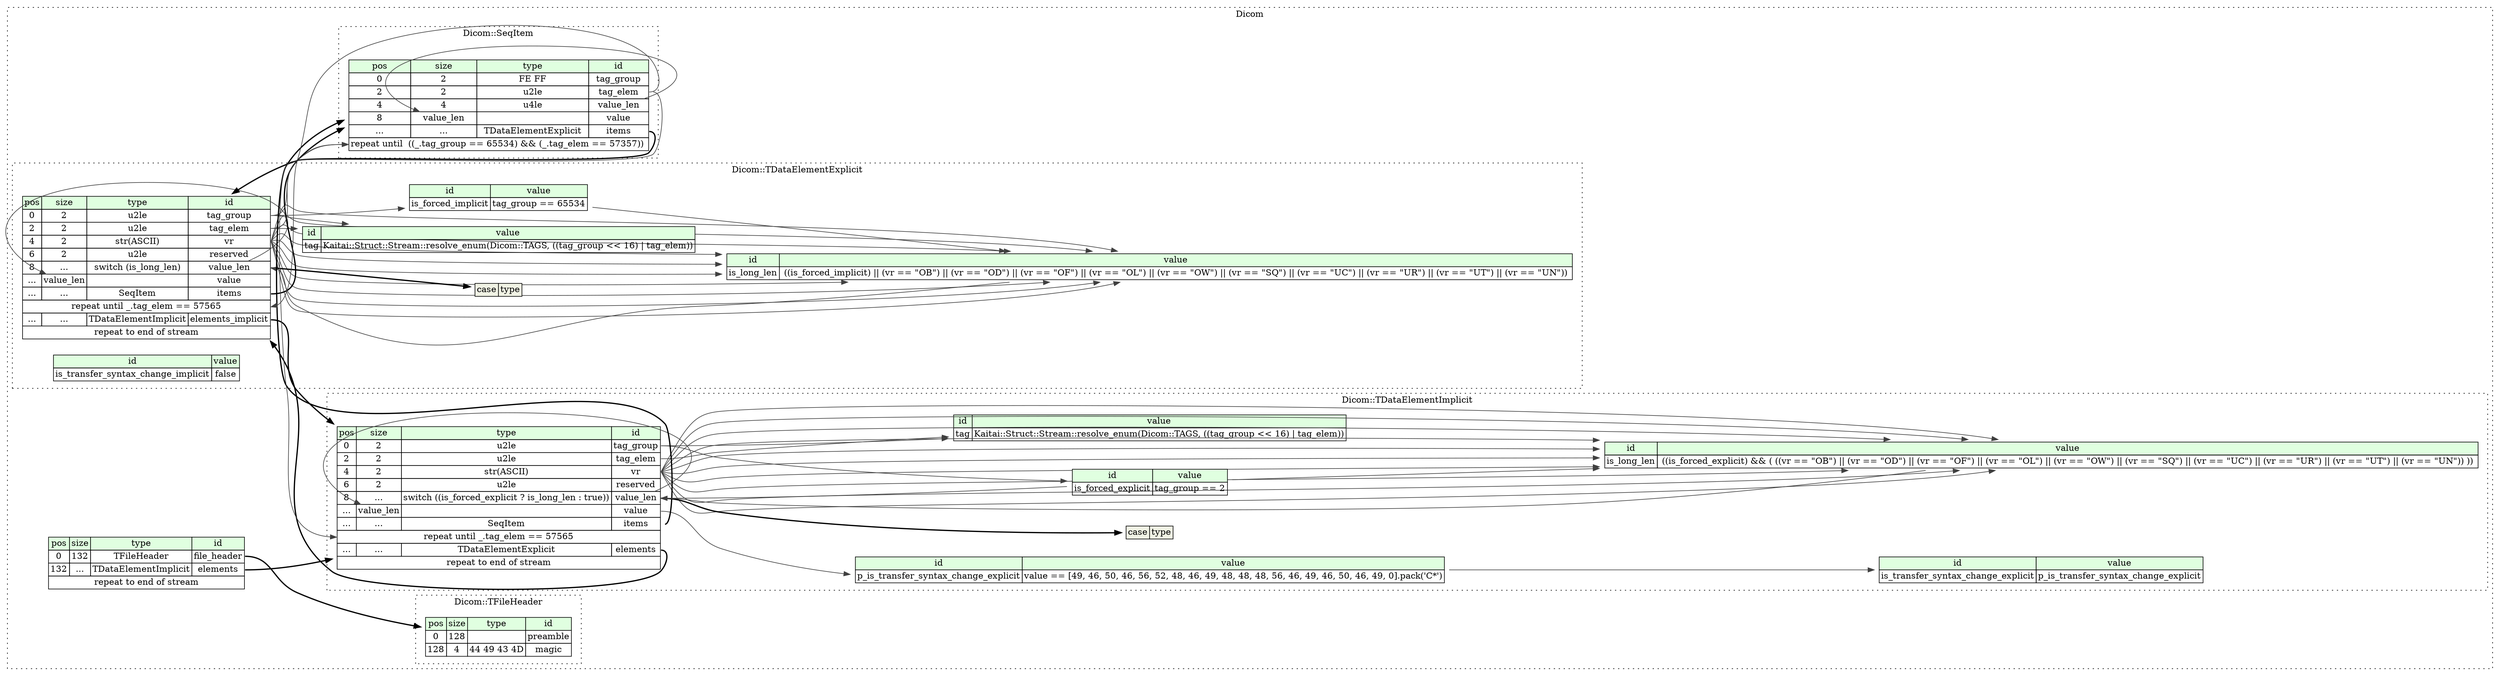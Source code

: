 digraph {
	rankdir=LR;
	node [shape=plaintext];
	subgraph cluster__dicom {
		label="Dicom";
		graph[style=dotted];

		dicom__seq [label=<<TABLE BORDER="0" CELLBORDER="1" CELLSPACING="0">
			<TR><TD BGCOLOR="#E0FFE0">pos</TD><TD BGCOLOR="#E0FFE0">size</TD><TD BGCOLOR="#E0FFE0">type</TD><TD BGCOLOR="#E0FFE0">id</TD></TR>
			<TR><TD PORT="file_header_pos">0</TD><TD PORT="file_header_size">132</TD><TD>TFileHeader</TD><TD PORT="file_header_type">file_header</TD></TR>
			<TR><TD PORT="elements_pos">132</TD><TD PORT="elements_size">...</TD><TD>TDataElementImplicit</TD><TD PORT="elements_type">elements</TD></TR>
			<TR><TD COLSPAN="4" PORT="elements__repeat">repeat to end of stream</TD></TR>
		</TABLE>>];
		subgraph cluster__t_file_header {
			label="Dicom::TFileHeader";
			graph[style=dotted];

			t_file_header__seq [label=<<TABLE BORDER="0" CELLBORDER="1" CELLSPACING="0">
				<TR><TD BGCOLOR="#E0FFE0">pos</TD><TD BGCOLOR="#E0FFE0">size</TD><TD BGCOLOR="#E0FFE0">type</TD><TD BGCOLOR="#E0FFE0">id</TD></TR>
				<TR><TD PORT="preamble_pos">0</TD><TD PORT="preamble_size">128</TD><TD></TD><TD PORT="preamble_type">preamble</TD></TR>
				<TR><TD PORT="magic_pos">128</TD><TD PORT="magic_size">4</TD><TD>44 49 43 4D</TD><TD PORT="magic_type">magic</TD></TR>
			</TABLE>>];
		}
		subgraph cluster__t_data_element_explicit {
			label="Dicom::TDataElementExplicit";
			graph[style=dotted];

			t_data_element_explicit__seq [label=<<TABLE BORDER="0" CELLBORDER="1" CELLSPACING="0">
				<TR><TD BGCOLOR="#E0FFE0">pos</TD><TD BGCOLOR="#E0FFE0">size</TD><TD BGCOLOR="#E0FFE0">type</TD><TD BGCOLOR="#E0FFE0">id</TD></TR>
				<TR><TD PORT="tag_group_pos">0</TD><TD PORT="tag_group_size">2</TD><TD>u2le</TD><TD PORT="tag_group_type">tag_group</TD></TR>
				<TR><TD PORT="tag_elem_pos">2</TD><TD PORT="tag_elem_size">2</TD><TD>u2le</TD><TD PORT="tag_elem_type">tag_elem</TD></TR>
				<TR><TD PORT="vr_pos">4</TD><TD PORT="vr_size">2</TD><TD>str(ASCII)</TD><TD PORT="vr_type">vr</TD></TR>
				<TR><TD PORT="reserved_pos">6</TD><TD PORT="reserved_size">2</TD><TD>u2le</TD><TD PORT="reserved_type">reserved</TD></TR>
				<TR><TD PORT="value_len_pos">8</TD><TD PORT="value_len_size">...</TD><TD>switch (is_long_len)</TD><TD PORT="value_len_type">value_len</TD></TR>
				<TR><TD PORT="value_pos">...</TD><TD PORT="value_size">value_len</TD><TD></TD><TD PORT="value_type">value</TD></TR>
				<TR><TD PORT="items_pos">...</TD><TD PORT="items_size">...</TD><TD>SeqItem</TD><TD PORT="items_type">items</TD></TR>
				<TR><TD COLSPAN="4" PORT="items__repeat">repeat until _.tag_elem == 57565</TD></TR>
				<TR><TD PORT="elements_implicit_pos">...</TD><TD PORT="elements_implicit_size">...</TD><TD>TDataElementImplicit</TD><TD PORT="elements_implicit_type">elements_implicit</TD></TR>
				<TR><TD COLSPAN="4" PORT="elements_implicit__repeat">repeat to end of stream</TD></TR>
			</TABLE>>];
			t_data_element_explicit__inst__is_forced_implicit [label=<<TABLE BORDER="0" CELLBORDER="1" CELLSPACING="0">
				<TR><TD BGCOLOR="#E0FFE0">id</TD><TD BGCOLOR="#E0FFE0">value</TD></TR>
				<TR><TD>is_forced_implicit</TD><TD>tag_group == 65534</TD></TR>
			</TABLE>>];
			t_data_element_explicit__inst__is_long_len [label=<<TABLE BORDER="0" CELLBORDER="1" CELLSPACING="0">
				<TR><TD BGCOLOR="#E0FFE0">id</TD><TD BGCOLOR="#E0FFE0">value</TD></TR>
				<TR><TD>is_long_len</TD><TD> ((is_forced_implicit) || (vr == &quot;OB&quot;) || (vr == &quot;OD&quot;) || (vr == &quot;OF&quot;) || (vr == &quot;OL&quot;) || (vr == &quot;OW&quot;) || (vr == &quot;SQ&quot;) || (vr == &quot;UC&quot;) || (vr == &quot;UR&quot;) || (vr == &quot;UT&quot;) || (vr == &quot;UN&quot;)) </TD></TR>
			</TABLE>>];
			t_data_element_explicit__inst__is_transfer_syntax_change_implicit [label=<<TABLE BORDER="0" CELLBORDER="1" CELLSPACING="0">
				<TR><TD BGCOLOR="#E0FFE0">id</TD><TD BGCOLOR="#E0FFE0">value</TD></TR>
				<TR><TD>is_transfer_syntax_change_implicit</TD><TD>false</TD></TR>
			</TABLE>>];
			t_data_element_explicit__inst__tag [label=<<TABLE BORDER="0" CELLBORDER="1" CELLSPACING="0">
				<TR><TD BGCOLOR="#E0FFE0">id</TD><TD BGCOLOR="#E0FFE0">value</TD></TR>
				<TR><TD>tag</TD><TD>Kaitai::Struct::Stream::resolve_enum(Dicom::TAGS, ((tag_group &lt;&lt; 16) | tag_elem))</TD></TR>
			</TABLE>>];
t_data_element_explicit__seq_value_len_switch [label=<<TABLE BORDER="0" CELLBORDER="1" CELLSPACING="0">
	<TR><TD BGCOLOR="#F0F2E4">case</TD><TD BGCOLOR="#F0F2E4">type</TD></TR>
</TABLE>>];
		}
		subgraph cluster__t_data_element_implicit {
			label="Dicom::TDataElementImplicit";
			graph[style=dotted];

			t_data_element_implicit__seq [label=<<TABLE BORDER="0" CELLBORDER="1" CELLSPACING="0">
				<TR><TD BGCOLOR="#E0FFE0">pos</TD><TD BGCOLOR="#E0FFE0">size</TD><TD BGCOLOR="#E0FFE0">type</TD><TD BGCOLOR="#E0FFE0">id</TD></TR>
				<TR><TD PORT="tag_group_pos">0</TD><TD PORT="tag_group_size">2</TD><TD>u2le</TD><TD PORT="tag_group_type">tag_group</TD></TR>
				<TR><TD PORT="tag_elem_pos">2</TD><TD PORT="tag_elem_size">2</TD><TD>u2le</TD><TD PORT="tag_elem_type">tag_elem</TD></TR>
				<TR><TD PORT="vr_pos">4</TD><TD PORT="vr_size">2</TD><TD>str(ASCII)</TD><TD PORT="vr_type">vr</TD></TR>
				<TR><TD PORT="reserved_pos">6</TD><TD PORT="reserved_size">2</TD><TD>u2le</TD><TD PORT="reserved_type">reserved</TD></TR>
				<TR><TD PORT="value_len_pos">8</TD><TD PORT="value_len_size">...</TD><TD>switch ((is_forced_explicit ? is_long_len : true))</TD><TD PORT="value_len_type">value_len</TD></TR>
				<TR><TD PORT="value_pos">...</TD><TD PORT="value_size">value_len</TD><TD></TD><TD PORT="value_type">value</TD></TR>
				<TR><TD PORT="items_pos">...</TD><TD PORT="items_size">...</TD><TD>SeqItem</TD><TD PORT="items_type">items</TD></TR>
				<TR><TD COLSPAN="4" PORT="items__repeat">repeat until _.tag_elem == 57565</TD></TR>
				<TR><TD PORT="elements_pos">...</TD><TD PORT="elements_size">...</TD><TD>TDataElementExplicit</TD><TD PORT="elements_type">elements</TD></TR>
				<TR><TD COLSPAN="4" PORT="elements__repeat">repeat to end of stream</TD></TR>
			</TABLE>>];
			t_data_element_implicit__inst__tag [label=<<TABLE BORDER="0" CELLBORDER="1" CELLSPACING="0">
				<TR><TD BGCOLOR="#E0FFE0">id</TD><TD BGCOLOR="#E0FFE0">value</TD></TR>
				<TR><TD>tag</TD><TD>Kaitai::Struct::Stream::resolve_enum(Dicom::TAGS, ((tag_group &lt;&lt; 16) | tag_elem))</TD></TR>
			</TABLE>>];
			t_data_element_implicit__inst__is_transfer_syntax_change_explicit [label=<<TABLE BORDER="0" CELLBORDER="1" CELLSPACING="0">
				<TR><TD BGCOLOR="#E0FFE0">id</TD><TD BGCOLOR="#E0FFE0">value</TD></TR>
				<TR><TD>is_transfer_syntax_change_explicit</TD><TD>p_is_transfer_syntax_change_explicit</TD></TR>
			</TABLE>>];
			t_data_element_implicit__inst__is_long_len [label=<<TABLE BORDER="0" CELLBORDER="1" CELLSPACING="0">
				<TR><TD BGCOLOR="#E0FFE0">id</TD><TD BGCOLOR="#E0FFE0">value</TD></TR>
				<TR><TD>is_long_len</TD><TD> ((is_forced_explicit) &amp;&amp; ( ((vr == &quot;OB&quot;) || (vr == &quot;OD&quot;) || (vr == &quot;OF&quot;) || (vr == &quot;OL&quot;) || (vr == &quot;OW&quot;) || (vr == &quot;SQ&quot;) || (vr == &quot;UC&quot;) || (vr == &quot;UR&quot;) || (vr == &quot;UT&quot;) || (vr == &quot;UN&quot;)) )) </TD></TR>
			</TABLE>>];
			t_data_element_implicit__inst__p_is_transfer_syntax_change_explicit [label=<<TABLE BORDER="0" CELLBORDER="1" CELLSPACING="0">
				<TR><TD BGCOLOR="#E0FFE0">id</TD><TD BGCOLOR="#E0FFE0">value</TD></TR>
				<TR><TD>p_is_transfer_syntax_change_explicit</TD><TD>value == [49, 46, 50, 46, 56, 52, 48, 46, 49, 48, 48, 48, 56, 46, 49, 46, 50, 46, 49, 0].pack('C*')</TD></TR>
			</TABLE>>];
			t_data_element_implicit__inst__is_forced_explicit [label=<<TABLE BORDER="0" CELLBORDER="1" CELLSPACING="0">
				<TR><TD BGCOLOR="#E0FFE0">id</TD><TD BGCOLOR="#E0FFE0">value</TD></TR>
				<TR><TD>is_forced_explicit</TD><TD>tag_group == 2</TD></TR>
			</TABLE>>];
t_data_element_implicit__seq_value_len_switch [label=<<TABLE BORDER="0" CELLBORDER="1" CELLSPACING="0">
	<TR><TD BGCOLOR="#F0F2E4">case</TD><TD BGCOLOR="#F0F2E4">type</TD></TR>
</TABLE>>];
		}
		subgraph cluster__seq_item {
			label="Dicom::SeqItem";
			graph[style=dotted];

			seq_item__seq [label=<<TABLE BORDER="0" CELLBORDER="1" CELLSPACING="0">
				<TR><TD BGCOLOR="#E0FFE0">pos</TD><TD BGCOLOR="#E0FFE0">size</TD><TD BGCOLOR="#E0FFE0">type</TD><TD BGCOLOR="#E0FFE0">id</TD></TR>
				<TR><TD PORT="tag_group_pos">0</TD><TD PORT="tag_group_size">2</TD><TD>FE FF</TD><TD PORT="tag_group_type">tag_group</TD></TR>
				<TR><TD PORT="tag_elem_pos">2</TD><TD PORT="tag_elem_size">2</TD><TD>u2le</TD><TD PORT="tag_elem_type">tag_elem</TD></TR>
				<TR><TD PORT="value_len_pos">4</TD><TD PORT="value_len_size">4</TD><TD>u4le</TD><TD PORT="value_len_type">value_len</TD></TR>
				<TR><TD PORT="value_pos">8</TD><TD PORT="value_size">value_len</TD><TD></TD><TD PORT="value_type">value</TD></TR>
				<TR><TD PORT="items_pos">...</TD><TD PORT="items_size">...</TD><TD>TDataElementExplicit</TD><TD PORT="items_type">items</TD></TR>
				<TR><TD COLSPAN="4" PORT="items__repeat">repeat until  ((_.tag_group == 65534) &amp;&amp; (_.tag_elem == 57357)) </TD></TR>
			</TABLE>>];
		}
	}
	dicom__seq:file_header_type -> t_file_header__seq [style=bold];
	dicom__seq:elements_type -> t_data_element_implicit__seq [style=bold];
	t_data_element_explicit__seq:value_len_type -> t_data_element_explicit__seq_value_len_switch [style=bold];
	t_data_element_explicit__inst__is_long_len:is_long_len_type -> t_data_element_explicit__seq:value_len_type [color="#404040"];
	t_data_element_explicit__seq:value_len_type -> t_data_element_explicit__seq:value_size [color="#404040"];
	t_data_element_explicit__seq:items_type -> seq_item__seq [style=bold];
	seq_item__seq:tag_elem_type -> t_data_element_explicit__seq:items__repeat [color="#404040"];
	t_data_element_explicit__seq:elements_implicit_type -> t_data_element_implicit__seq [style=bold];
	t_data_element_explicit__seq:tag_group_type -> t_data_element_explicit__inst__is_forced_implicit [color="#404040"];
	t_data_element_explicit__inst__is_forced_implicit:is_forced_implicit_type -> t_data_element_explicit__inst__is_long_len [color="#404040"];
	t_data_element_explicit__seq:vr_type -> t_data_element_explicit__inst__is_long_len [color="#404040"];
	t_data_element_explicit__seq:vr_type -> t_data_element_explicit__inst__is_long_len [color="#404040"];
	t_data_element_explicit__seq:vr_type -> t_data_element_explicit__inst__is_long_len [color="#404040"];
	t_data_element_explicit__seq:vr_type -> t_data_element_explicit__inst__is_long_len [color="#404040"];
	t_data_element_explicit__seq:vr_type -> t_data_element_explicit__inst__is_long_len [color="#404040"];
	t_data_element_explicit__seq:vr_type -> t_data_element_explicit__inst__is_long_len [color="#404040"];
	t_data_element_explicit__seq:vr_type -> t_data_element_explicit__inst__is_long_len [color="#404040"];
	t_data_element_explicit__seq:vr_type -> t_data_element_explicit__inst__is_long_len [color="#404040"];
	t_data_element_explicit__seq:vr_type -> t_data_element_explicit__inst__is_long_len [color="#404040"];
	t_data_element_explicit__seq:vr_type -> t_data_element_explicit__inst__is_long_len [color="#404040"];
	t_data_element_explicit__seq:tag_group_type -> t_data_element_explicit__inst__tag [color="#404040"];
	t_data_element_explicit__seq:tag_elem_type -> t_data_element_explicit__inst__tag [color="#404040"];
	t_data_element_implicit__seq:value_len_type -> t_data_element_implicit__seq_value_len_switch [style=bold];
	t_data_element_implicit__inst__is_forced_explicit:is_forced_explicit_type -> t_data_element_implicit__seq:value_len_type [color="#404040"];
	t_data_element_implicit__inst__is_long_len:is_long_len_type -> t_data_element_implicit__seq:value_len_type [color="#404040"];
	t_data_element_implicit__seq:value_len_type -> t_data_element_implicit__seq:value_size [color="#404040"];
	t_data_element_implicit__seq:items_type -> seq_item__seq [style=bold];
	seq_item__seq:tag_elem_type -> t_data_element_implicit__seq:items__repeat [color="#404040"];
	t_data_element_implicit__seq:elements_type -> t_data_element_explicit__seq [style=bold];
	t_data_element_implicit__seq:tag_group_type -> t_data_element_implicit__inst__tag [color="#404040"];
	t_data_element_implicit__seq:tag_elem_type -> t_data_element_implicit__inst__tag [color="#404040"];
	t_data_element_implicit__inst__p_is_transfer_syntax_change_explicit:p_is_transfer_syntax_change_explicit_type -> t_data_element_implicit__inst__is_transfer_syntax_change_explicit [color="#404040"];
	t_data_element_implicit__inst__is_forced_explicit:is_forced_explicit_type -> t_data_element_implicit__inst__is_long_len [color="#404040"];
	t_data_element_implicit__seq:vr_type -> t_data_element_implicit__inst__is_long_len [color="#404040"];
	t_data_element_implicit__seq:vr_type -> t_data_element_implicit__inst__is_long_len [color="#404040"];
	t_data_element_implicit__seq:vr_type -> t_data_element_implicit__inst__is_long_len [color="#404040"];
	t_data_element_implicit__seq:vr_type -> t_data_element_implicit__inst__is_long_len [color="#404040"];
	t_data_element_implicit__seq:vr_type -> t_data_element_implicit__inst__is_long_len [color="#404040"];
	t_data_element_implicit__seq:vr_type -> t_data_element_implicit__inst__is_long_len [color="#404040"];
	t_data_element_implicit__seq:vr_type -> t_data_element_implicit__inst__is_long_len [color="#404040"];
	t_data_element_implicit__seq:vr_type -> t_data_element_implicit__inst__is_long_len [color="#404040"];
	t_data_element_implicit__seq:vr_type -> t_data_element_implicit__inst__is_long_len [color="#404040"];
	t_data_element_implicit__seq:vr_type -> t_data_element_implicit__inst__is_long_len [color="#404040"];
	t_data_element_implicit__seq:value_type -> t_data_element_implicit__inst__p_is_transfer_syntax_change_explicit [color="#404040"];
	t_data_element_implicit__seq:tag_group_type -> t_data_element_implicit__inst__is_forced_explicit [color="#404040"];
	seq_item__seq:value_len_type -> seq_item__seq:value_size [color="#404040"];
	seq_item__seq:items_type -> t_data_element_explicit__seq [style=bold];
	t_data_element_explicit__seq:tag_group_type -> seq_item__seq:items__repeat [color="#404040"];
	t_data_element_explicit__seq:tag_elem_type -> seq_item__seq:items__repeat [color="#404040"];
}
